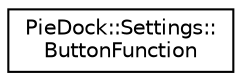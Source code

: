 digraph "Graphical Class Hierarchy"
{
  edge [fontname="Helvetica",fontsize="10",labelfontname="Helvetica",labelfontsize="10"];
  node [fontname="Helvetica",fontsize="10",shape=record];
  rankdir="LR";
  Node1 [label="PieDock::Settings::\lButtonFunction",height=0.2,width=0.4,color="black", fillcolor="white", style="filled",URL="$structPieDock_1_1Settings_1_1ButtonFunction.html"];
}
